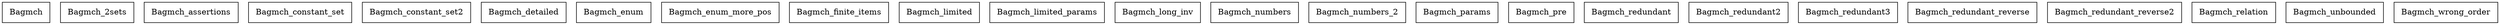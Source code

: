 digraph {
Bagmch [ label=" Bagmch " shape= box ]
Bagmch_2sets [ label=" Bagmch_2sets " shape= box ]
Bagmch_assertions [ label=" Bagmch_assertions " shape= box ]
Bagmch_constant_set [ label=" Bagmch_constant_set " shape= box ]
Bagmch_constant_set2 [ label=" Bagmch_constant_set2 " shape= box ]
Bagmch_detailed [ label=" Bagmch_detailed " shape= box ]
Bagmch_enum [ label=" Bagmch_enum " shape= box ]
Bagmch_enum_more_pos [ label=" Bagmch_enum_more_pos " shape= box ]
Bagmch_finite_items [ label=" Bagmch_finite_items " shape= box ]
Bagmch_limited [ label=" Bagmch_limited " shape= box ]
Bagmch_limited_params [ label=" Bagmch_limited_params " shape= box ]
Bagmch_long_inv [ label=" Bagmch_long_inv " shape= box ]
Bagmch_numbers [ label=" Bagmch_numbers " shape= box ]
Bagmch_numbers_2 [ label=" Bagmch_numbers_2 " shape= box ]
Bagmch_params [ label=" Bagmch_params " shape= box ]
Bagmch_pre [ label=" Bagmch_pre " shape= box ]
Bagmch_redundant [ label=" Bagmch_redundant " shape= box ]
Bagmch_redundant2 [ label=" Bagmch_redundant2 " shape= box ]
Bagmch_redundant3 [ label=" Bagmch_redundant3 " shape= box ]
Bagmch_redundant_reverse [ label=" Bagmch_redundant_reverse " shape= box ]
Bagmch_redundant_reverse2 [ label=" Bagmch_redundant_reverse2 " shape= box ]
Bagmch_relation [ label=" Bagmch_relation " shape= box ]
Bagmch_unbounded [ label=" Bagmch_unbounded " shape= box ]
Bagmch_wrong_order [ label=" Bagmch_wrong_order " shape= box ]

}
